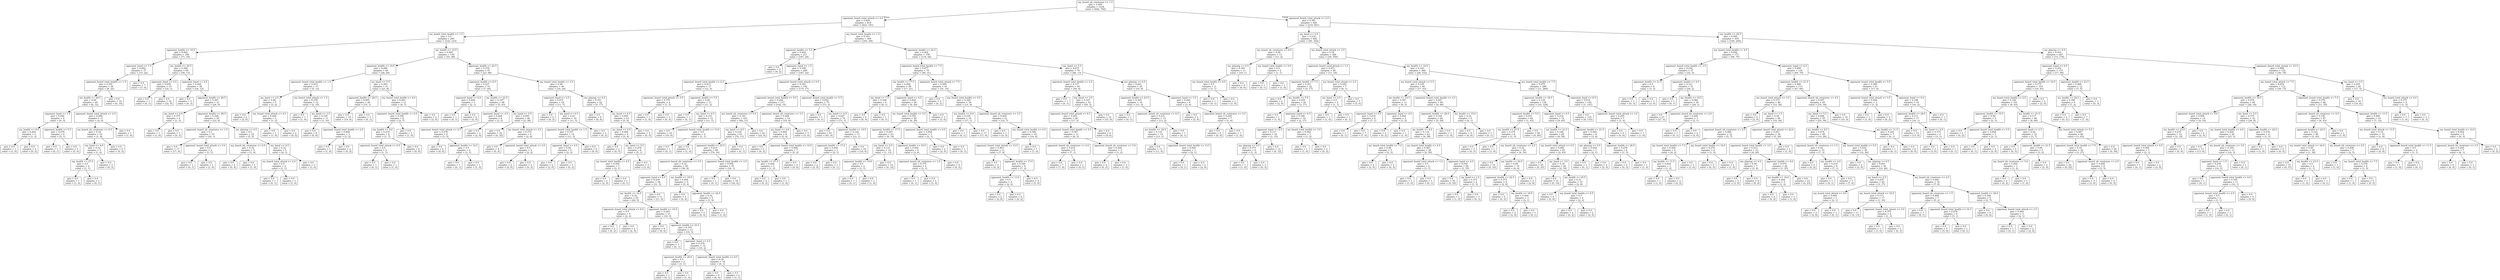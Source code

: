 digraph Tree {
node [shape=box] ;
0 [label="my_board_nb_creatures <= 1.5\ngini = 0.495\nsamples = 1434\nvalue = [642, 792]"] ;
1 [label="opponent_board_total_attack <= 4.5\ngini = 0.429\nsamples = 614\nvalue = [423, 191]"] ;
0 -> 1 [labeldistance=2.5, labelangle=45, headlabel="True"] ;
2 [label="my_board_total_health <= 1.5\ngini = 0.5\nsamples = 245\nvalue = [122, 123]"] ;
1 -> 2 ;
3 [label="opponent_health <= 18.5\ngini = 0.442\nsamples = 106\nvalue = [71, 35]"] ;
2 -> 3 ;
4 [label="opponent_hand <= 7.5\ngini = 0.482\nsamples = 37\nvalue = [15, 22]"] ;
3 -> 4 ;
5 [label="opponent_board_total_health <= 1.5\ngini = 0.391\nsamples = 30\nvalue = [8, 22]"] ;
4 -> 5 ;
6 [label="my_health <= 20.5\ngini = 0.48\nsamples = 20\nvalue = [8, 12]"] ;
5 -> 6 ;
7 [label="opponent_hand <= 1.5\ngini = 0.444\nsamples = 9\nvalue = [6, 3]"] ;
6 -> 7 ;
8 [label="my_health <= 8.0\ngini = 0.444\nsamples = 3\nvalue = [1, 2]"] ;
7 -> 8 ;
9 [label="gini = 0.0\nsamples = 1\nvalue = [1, 0]"] ;
8 -> 9 ;
10 [label="gini = 0.0\nsamples = 2\nvalue = [0, 2]"] ;
8 -> 10 ;
11 [label="opponent_health <= 5.5\ngini = 0.278\nsamples = 6\nvalue = [5, 1]"] ;
7 -> 11 ;
12 [label="gini = 0.0\nsamples = 1\nvalue = [0, 1]"] ;
11 -> 12 ;
13 [label="gini = 0.0\nsamples = 5\nvalue = [5, 0]"] ;
11 -> 13 ;
14 [label="opponent_board_total_attack <= 2.5\ngini = 0.298\nsamples = 11\nvalue = [2, 9]"] ;
6 -> 14 ;
15 [label="my_board_nb_creatures <= 0.5\ngini = 0.18\nsamples = 10\nvalue = [1, 9]"] ;
14 -> 15 ;
16 [label="my_hand <= 4.0\ngini = 0.32\nsamples = 5\nvalue = [1, 4]"] ;
15 -> 16 ;
17 [label="my_health <= 27.5\ngini = 0.5\nsamples = 2\nvalue = [1, 1]"] ;
16 -> 17 ;
18 [label="gini = 0.0\nsamples = 1\nvalue = [1, 0]"] ;
17 -> 18 ;
19 [label="gini = 0.0\nsamples = 1\nvalue = [0, 1]"] ;
17 -> 19 ;
20 [label="gini = 0.0\nsamples = 3\nvalue = [0, 3]"] ;
16 -> 20 ;
21 [label="gini = 0.0\nsamples = 5\nvalue = [0, 5]"] ;
15 -> 21 ;
22 [label="gini = 0.0\nsamples = 1\nvalue = [1, 0]"] ;
14 -> 22 ;
23 [label="gini = 0.0\nsamples = 10\nvalue = [0, 10]"] ;
5 -> 23 ;
24 [label="gini = 0.0\nsamples = 7\nvalue = [7, 0]"] ;
4 -> 24 ;
25 [label="my_health <= 20.5\ngini = 0.306\nsamples = 69\nvalue = [56, 13]"] ;
3 -> 25 ;
26 [label="opponent_hand <= 0.5\ngini = 0.059\nsamples = 33\nvalue = [32, 1]"] ;
25 -> 26 ;
27 [label="gini = 0.0\nsamples = 1\nvalue = [0, 1]"] ;
26 -> 27 ;
28 [label="gini = 0.0\nsamples = 32\nvalue = [32, 0]"] ;
26 -> 28 ;
29 [label="opponent_hand <= 2.5\ngini = 0.444\nsamples = 36\nvalue = [24, 12]"] ;
25 -> 29 ;
30 [label="gini = 0.0\nsamples = 3\nvalue = [0, 3]"] ;
29 -> 30 ;
31 [label="opponent_health <= 20.5\ngini = 0.397\nsamples = 33\nvalue = [24, 9]"] ;
29 -> 31 ;
32 [label="my_hand <= 2.0\ngini = 0.375\nsamples = 4\nvalue = [1, 3]"] ;
31 -> 32 ;
33 [label="gini = 0.0\nsamples = 1\nvalue = [1, 0]"] ;
32 -> 33 ;
34 [label="gini = 0.0\nsamples = 3\nvalue = [0, 3]"] ;
32 -> 34 ;
35 [label="opponent_health <= 28.5\ngini = 0.328\nsamples = 29\nvalue = [23, 6]"] ;
31 -> 35 ;
36 [label="opponent_board_nb_creatures <= 1.5\ngini = 0.1\nsamples = 19\nvalue = [18, 1]"] ;
35 -> 36 ;
37 [label="gini = 0.0\nsamples = 17\nvalue = [17, 0]"] ;
36 -> 37 ;
38 [label="opponent_board_total_attack <= 3.0\ngini = 0.5\nsamples = 2\nvalue = [1, 1]"] ;
36 -> 38 ;
39 [label="gini = 0.0\nsamples = 1\nvalue = [0, 1]"] ;
38 -> 39 ;
40 [label="gini = 0.0\nsamples = 1\nvalue = [1, 0]"] ;
38 -> 40 ;
41 [label="me_playing <= 0.5\ngini = 0.5\nsamples = 10\nvalue = [5, 5]"] ;
35 -> 41 ;
42 [label="my_board_nb_creatures <= 0.5\ngini = 0.32\nsamples = 5\nvalue = [1, 4]"] ;
41 -> 42 ;
43 [label="gini = 0.0\nsamples = 4\nvalue = [0, 4]"] ;
42 -> 43 ;
44 [label="gini = 0.0\nsamples = 1\nvalue = [1, 0]"] ;
42 -> 44 ;
45 [label="my_hand <= 4.5\ngini = 0.32\nsamples = 5\nvalue = [4, 1]"] ;
41 -> 45 ;
46 [label="my_board_total_attack <= 2.0\ngini = 0.5\nsamples = 2\nvalue = [1, 1]"] ;
45 -> 46 ;
47 [label="gini = 0.0\nsamples = 1\nvalue = [0, 1]"] ;
46 -> 47 ;
48 [label="gini = 0.0\nsamples = 1\nvalue = [1, 0]"] ;
46 -> 48 ;
49 [label="gini = 0.0\nsamples = 3\nvalue = [3, 0]"] ;
45 -> 49 ;
50 [label="my_health <= 19.5\ngini = 0.465\nsamples = 139\nvalue = [51, 88]"] ;
2 -> 50 ;
51 [label="opponent_health <= 19.5\ngini = 0.486\nsamples = 48\nvalue = [28, 20]"] ;
50 -> 51 ;
52 [label="opponent_board_total_health <= 1.5\ngini = 0.415\nsamples = 17\nvalue = [5, 12]"] ;
51 -> 52 ;
53 [label="my_hand <= 2.5\ngini = 0.48\nsamples = 5\nvalue = [3, 2]"] ;
52 -> 53 ;
54 [label="gini = 0.0\nsamples = 2\nvalue = [2, 0]"] ;
53 -> 54 ;
55 [label="my_board_total_attack <= 0.5\ngini = 0.444\nsamples = 3\nvalue = [1, 2]"] ;
53 -> 55 ;
56 [label="gini = 0.0\nsamples = 1\nvalue = [1, 0]"] ;
55 -> 56 ;
57 [label="gini = 0.0\nsamples = 2\nvalue = [0, 2]"] ;
55 -> 57 ;
58 [label="my_board_total_attack <= 1.5\ngini = 0.278\nsamples = 12\nvalue = [2, 10]"] ;
52 -> 58 ;
59 [label="gini = 0.0\nsamples = 1\nvalue = [1, 0]"] ;
58 -> 59 ;
60 [label="my_hand <= 3.5\ngini = 0.165\nsamples = 11\nvalue = [1, 10]"] ;
58 -> 60 ;
61 [label="gini = 0.0\nsamples = 8\nvalue = [0, 8]"] ;
60 -> 61 ;
62 [label="opponent_board_total_health <= 2.5\ngini = 0.444\nsamples = 3\nvalue = [1, 2]"] ;
60 -> 62 ;
63 [label="gini = 0.0\nsamples = 1\nvalue = [1, 0]"] ;
62 -> 63 ;
64 [label="gini = 0.0\nsamples = 2\nvalue = [0, 2]"] ;
62 -> 64 ;
65 [label="my_hand <= 5.5\ngini = 0.383\nsamples = 31\nvalue = [23, 8]"] ;
51 -> 65 ;
66 [label="opponent_health <= 29.5\ngini = 0.095\nsamples = 20\nvalue = [19, 1]"] ;
65 -> 66 ;
67 [label="gini = 0.0\nsamples = 19\nvalue = [19, 0]"] ;
66 -> 67 ;
68 [label="gini = 0.0\nsamples = 1\nvalue = [0, 1]"] ;
66 -> 68 ;
69 [label="my_board_total_health <= 6.0\ngini = 0.463\nsamples = 11\nvalue = [4, 7]"] ;
65 -> 69 ;
70 [label="opponent_board_total_health <= 6.5\ngini = 0.346\nsamples = 9\nvalue = [2, 7]"] ;
69 -> 70 ;
71 [label="my_health <= 8.0\ngini = 0.219\nsamples = 8\nvalue = [1, 7]"] ;
70 -> 71 ;
72 [label="opponent_board_total_attack <= 0.5\ngini = 0.5\nsamples = 2\nvalue = [1, 1]"] ;
71 -> 72 ;
73 [label="gini = 0.0\nsamples = 1\nvalue = [0, 1]"] ;
72 -> 73 ;
74 [label="gini = 0.0\nsamples = 1\nvalue = [1, 0]"] ;
72 -> 74 ;
75 [label="gini = 0.0\nsamples = 6\nvalue = [0, 6]"] ;
71 -> 75 ;
76 [label="gini = 0.0\nsamples = 1\nvalue = [1, 0]"] ;
70 -> 76 ;
77 [label="gini = 0.0\nsamples = 2\nvalue = [2, 0]"] ;
69 -> 77 ;
78 [label="opponent_health <= 24.5\ngini = 0.378\nsamples = 91\nvalue = [23, 68]"] ;
50 -> 78 ;
79 [label="opponent_health <= 8.5\ngini = 0.237\nsamples = 51\nvalue = [7, 44]"] ;
78 -> 79 ;
80 [label="opponent_hand <= 4.0\ngini = 0.444\nsamples = 3\nvalue = [2, 1]"] ;
79 -> 80 ;
81 [label="gini = 0.0\nsamples = 1\nvalue = [0, 1]"] ;
80 -> 81 ;
82 [label="gini = 0.0\nsamples = 2\nvalue = [2, 0]"] ;
80 -> 82 ;
83 [label="my_health <= 22.5\ngini = 0.187\nsamples = 48\nvalue = [5, 43]"] ;
79 -> 83 ;
84 [label="opponent_hand <= 4.5\ngini = 0.469\nsamples = 8\nvalue = [3, 5]"] ;
83 -> 84 ;
85 [label="opponent_board_total_attack <= 2.5\ngini = 0.278\nsamples = 6\nvalue = [1, 5]"] ;
84 -> 85 ;
86 [label="gini = 0.0\nsamples = 4\nvalue = [0, 4]"] ;
85 -> 86 ;
87 [label="opponent_health <= 14.5\ngini = 0.5\nsamples = 2\nvalue = [1, 1]"] ;
85 -> 87 ;
88 [label="gini = 0.0\nsamples = 1\nvalue = [0, 1]"] ;
87 -> 88 ;
89 [label="gini = 0.0\nsamples = 1\nvalue = [1, 0]"] ;
87 -> 89 ;
90 [label="gini = 0.0\nsamples = 2\nvalue = [2, 0]"] ;
84 -> 90 ;
91 [label="my_hand <= 5.5\ngini = 0.095\nsamples = 40\nvalue = [2, 38]"] ;
83 -> 91 ;
92 [label="gini = 0.0\nsamples = 32\nvalue = [0, 32]"] ;
91 -> 92 ;
93 [label="my_board_total_attack <= 3.5\ngini = 0.375\nsamples = 8\nvalue = [2, 6]"] ;
91 -> 93 ;
94 [label="gini = 0.0\nsamples = 4\nvalue = [0, 4]"] ;
93 -> 94 ;
95 [label="opponent_board_total_attack <= 3.0\ngini = 0.5\nsamples = 4\nvalue = [2, 2]"] ;
93 -> 95 ;
96 [label="gini = 0.0\nsamples = 2\nvalue = [2, 0]"] ;
95 -> 96 ;
97 [label="gini = 0.0\nsamples = 2\nvalue = [0, 2]"] ;
95 -> 97 ;
98 [label="my_board_total_health <= 3.5\ngini = 0.48\nsamples = 40\nvalue = [16, 24]"] ;
78 -> 98 ;
99 [label="opponent_hand <= 2.5\ngini = 0.475\nsamples = 18\nvalue = [11, 7]"] ;
98 -> 99 ;
100 [label="gini = 0.0\nsamples = 2\nvalue = [0, 2]"] ;
99 -> 100 ;
101 [label="my_hand <= 6.5\ngini = 0.43\nsamples = 16\nvalue = [11, 5]"] ;
99 -> 101 ;
102 [label="opponent_board_total_health <= 1.5\ngini = 0.337\nsamples = 14\nvalue = [11, 3]"] ;
101 -> 102 ;
103 [label="opponent_hand <= 4.5\ngini = 0.48\nsamples = 5\nvalue = [2, 3]"] ;
102 -> 103 ;
104 [label="gini = 0.0\nsamples = 2\nvalue = [2, 0]"] ;
103 -> 104 ;
105 [label="gini = 0.0\nsamples = 3\nvalue = [0, 3]"] ;
103 -> 105 ;
106 [label="gini = 0.0\nsamples = 9\nvalue = [9, 0]"] ;
102 -> 106 ;
107 [label="gini = 0.0\nsamples = 2\nvalue = [0, 2]"] ;
101 -> 107 ;
108 [label="me_playing <= 0.5\ngini = 0.351\nsamples = 22\nvalue = [5, 17]"] ;
98 -> 108 ;
109 [label="gini = 0.0\nsamples = 8\nvalue = [0, 8]"] ;
108 -> 109 ;
110 [label="my_hand <= 6.5\ngini = 0.459\nsamples = 14\nvalue = [5, 9]"] ;
108 -> 110 ;
111 [label="my_hand <= 4.5\ngini = 0.494\nsamples = 9\nvalue = [5, 4]"] ;
110 -> 111 ;
112 [label="gini = 0.0\nsamples = 3\nvalue = [0, 3]"] ;
111 -> 112 ;
113 [label="my_hand <= 5.5\ngini = 0.278\nsamples = 6\nvalue = [5, 1]"] ;
111 -> 113 ;
114 [label="my_board_total_health <= 4.5\ngini = 0.444\nsamples = 3\nvalue = [2, 1]"] ;
113 -> 114 ;
115 [label="gini = 0.0\nsamples = 2\nvalue = [2, 0]"] ;
114 -> 115 ;
116 [label="gini = 0.0\nsamples = 1\nvalue = [0, 1]"] ;
114 -> 116 ;
117 [label="gini = 0.0\nsamples = 3\nvalue = [3, 0]"] ;
113 -> 117 ;
118 [label="gini = 0.0\nsamples = 5\nvalue = [0, 5]"] ;
110 -> 118 ;
119 [label="my_board_total_health <= 1.5\ngini = 0.301\nsamples = 369\nvalue = [301, 68]"] ;
1 -> 119 ;
120 [label="opponent_health <= 5.5\ngini = 0.202\nsamples = 211\nvalue = [187, 24]"] ;
119 -> 120 ;
121 [label="gini = 0.0\nsamples = 2\nvalue = [0, 2]"] ;
120 -> 121 ;
122 [label="opponent_hand <= 1.5\ngini = 0.188\nsamples = 209\nvalue = [187, 22]"] ;
120 -> 122 ;
123 [label="opponent_board_total_health <= 6.5\ngini = 0.415\nsamples = 17\nvalue = [12, 5]"] ;
122 -> 123 ;
124 [label="opponent_board_total_attack <= 5.5\ngini = 0.375\nsamples = 4\nvalue = [1, 3]"] ;
123 -> 124 ;
125 [label="gini = 0.0\nsamples = 1\nvalue = [1, 0]"] ;
124 -> 125 ;
126 [label="gini = 0.0\nsamples = 3\nvalue = [0, 3]"] ;
124 -> 126 ;
127 [label="opponent_health <= 7.5\ngini = 0.26\nsamples = 13\nvalue = [11, 2]"] ;
123 -> 127 ;
128 [label="gini = 0.0\nsamples = 1\nvalue = [0, 1]"] ;
127 -> 128 ;
129 [label="my_hand <= 6.5\ngini = 0.153\nsamples = 12\nvalue = [11, 1]"] ;
127 -> 129 ;
130 [label="gini = 0.0\nsamples = 10\nvalue = [10, 0]"] ;
129 -> 130 ;
131 [label="opponent_board_total_health <= 13.0\ngini = 0.5\nsamples = 2\nvalue = [1, 1]"] ;
129 -> 131 ;
132 [label="gini = 0.0\nsamples = 1\nvalue = [0, 1]"] ;
131 -> 132 ;
133 [label="gini = 0.0\nsamples = 1\nvalue = [1, 0]"] ;
131 -> 133 ;
134 [label="opponent_board_total_attack <= 9.5\ngini = 0.161\nsamples = 192\nvalue = [175, 17]"] ;
122 -> 134 ;
135 [label="opponent_board_total_health <= 9.5\ngini = 0.224\nsamples = 117\nvalue = [102, 15]"] ;
134 -> 135 ;
136 [label="my_board_nb_creatures <= 0.5\ngini = 0.191\nsamples = 103\nvalue = [92, 11]"] ;
135 -> 136 ;
137 [label="my_hand <= 8.5\ngini = 0.235\nsamples = 81\nvalue = [70, 11]"] ;
136 -> 137 ;
138 [label="opponent_health <= 25.5\ngini = 0.219\nsamples = 80\nvalue = [70, 10]"] ;
137 -> 138 ;
139 [label="opponent_board_nb_creatures <= 3.5\ngini = 0.32\nsamples = 45\nvalue = [36, 9]"] ;
138 -> 139 ;
140 [label="opponent_hand <= 4.5\ngini = 0.239\nsamples = 36\nvalue = [31, 5]"] ;
139 -> 140 ;
141 [label="my_health <= 16.5\ngini = 0.32\nsamples = 25\nvalue = [20, 5]"] ;
140 -> 141 ;
142 [label="opponent_board_total_attack <= 6.5\ngini = 0.5\nsamples = 4\nvalue = [2, 2]"] ;
141 -> 142 ;
143 [label="gini = 0.0\nsamples = 2\nvalue = [0, 2]"] ;
142 -> 143 ;
144 [label="gini = 0.0\nsamples = 2\nvalue = [2, 0]"] ;
142 -> 144 ;
145 [label="opponent_health <= 14.5\ngini = 0.245\nsamples = 21\nvalue = [18, 3]"] ;
141 -> 145 ;
146 [label="gini = 0.0\nsamples = 8\nvalue = [8, 0]"] ;
145 -> 146 ;
147 [label="opponent_health <= 16.5\ngini = 0.355\nsamples = 13\nvalue = [10, 3]"] ;
145 -> 147 ;
148 [label="gini = 0.0\nsamples = 1\nvalue = [0, 1]"] ;
147 -> 148 ;
149 [label="opponent_hand <= 2.5\ngini = 0.278\nsamples = 12\nvalue = [10, 2]"] ;
147 -> 149 ;
150 [label="opponent_health <= 20.0\ngini = 0.5\nsamples = 2\nvalue = [1, 1]"] ;
149 -> 150 ;
151 [label="gini = 0.0\nsamples = 1\nvalue = [0, 1]"] ;
150 -> 151 ;
152 [label="gini = 0.0\nsamples = 1\nvalue = [1, 0]"] ;
150 -> 152 ;
153 [label="opponent_board_total_health <= 8.5\ngini = 0.18\nsamples = 10\nvalue = [9, 1]"] ;
149 -> 153 ;
154 [label="gini = 0.0\nsamples = 8\nvalue = [8, 0]"] ;
153 -> 154 ;
155 [label="gini = 0.5\nsamples = 2\nvalue = [1, 1]"] ;
153 -> 155 ;
156 [label="gini = 0.0\nsamples = 11\nvalue = [11, 0]"] ;
140 -> 156 ;
157 [label="my_health <= 19.5\ngini = 0.494\nsamples = 9\nvalue = [5, 4]"] ;
139 -> 157 ;
158 [label="gini = 0.0\nsamples = 4\nvalue = [4, 0]"] ;
157 -> 158 ;
159 [label="opponent_health <= 24.5\ngini = 0.32\nsamples = 5\nvalue = [1, 4]"] ;
157 -> 159 ;
160 [label="gini = 0.0\nsamples = 4\nvalue = [0, 4]"] ;
159 -> 160 ;
161 [label="gini = 0.0\nsamples = 1\nvalue = [1, 0]"] ;
159 -> 161 ;
162 [label="opponent_board_total_health <= 3.5\ngini = 0.056\nsamples = 35\nvalue = [34, 1]"] ;
138 -> 162 ;
163 [label="gini = 0.0\nsamples = 1\nvalue = [0, 1]"] ;
162 -> 163 ;
164 [label="gini = 0.0\nsamples = 34\nvalue = [34, 0]"] ;
162 -> 164 ;
165 [label="gini = 0.0\nsamples = 1\nvalue = [0, 1]"] ;
137 -> 165 ;
166 [label="gini = 0.0\nsamples = 22\nvalue = [22, 0]"] ;
136 -> 166 ;
167 [label="opponent_board_nb_creatures <= 3.5\ngini = 0.408\nsamples = 14\nvalue = [10, 4]"] ;
135 -> 167 ;
168 [label="my_hand <= 4.0\ngini = 0.494\nsamples = 9\nvalue = [5, 4]"] ;
167 -> 168 ;
169 [label="gini = 0.0\nsamples = 2\nvalue = [0, 2]"] ;
168 -> 169 ;
170 [label="opponent_board_total_health <= 10.5\ngini = 0.408\nsamples = 7\nvalue = [5, 2]"] ;
168 -> 170 ;
171 [label="my_health <= 27.5\ngini = 0.444\nsamples = 3\nvalue = [1, 2]"] ;
170 -> 171 ;
172 [label="gini = 0.0\nsamples = 2\nvalue = [0, 2]"] ;
171 -> 172 ;
173 [label="gini = 0.0\nsamples = 1\nvalue = [1, 0]"] ;
171 -> 173 ;
174 [label="gini = 0.0\nsamples = 4\nvalue = [4, 0]"] ;
170 -> 174 ;
175 [label="gini = 0.0\nsamples = 5\nvalue = [5, 0]"] ;
167 -> 175 ;
176 [label="opponent_board_total_health <= 5.5\ngini = 0.052\nsamples = 75\nvalue = [73, 2]"] ;
134 -> 176 ;
177 [label="gini = 0.0\nsamples = 1\nvalue = [0, 1]"] ;
176 -> 177 ;
178 [label="my_hand <= 6.5\ngini = 0.027\nsamples = 74\nvalue = [73, 1]"] ;
176 -> 178 ;
179 [label="gini = 0.0\nsamples = 61\nvalue = [61, 0]"] ;
178 -> 179 ;
180 [label="opponent_health <= 19.5\ngini = 0.142\nsamples = 13\nvalue = [12, 1]"] ;
178 -> 180 ;
181 [label="opponent_health <= 17.0\ngini = 0.444\nsamples = 3\nvalue = [2, 1]"] ;
180 -> 181 ;
182 [label="gini = 0.0\nsamples = 2\nvalue = [2, 0]"] ;
181 -> 182 ;
183 [label="gini = 0.0\nsamples = 1\nvalue = [0, 1]"] ;
181 -> 183 ;
184 [label="gini = 0.0\nsamples = 10\nvalue = [10, 0]"] ;
180 -> 184 ;
185 [label="opponent_health <= 22.5\ngini = 0.402\nsamples = 158\nvalue = [114, 44]"] ;
119 -> 185 ;
186 [label="opponent_board_total_health <= 7.5\ngini = 0.477\nsamples = 79\nvalue = [48, 31]"] ;
185 -> 186 ;
187 [label="my_health <= 17.5\ngini = 0.494\nsamples = 38\nvalue = [17, 21]"] ;
186 -> 187 ;
188 [label="my_hand <= 7.5\ngini = 0.198\nsamples = 9\nvalue = [8, 1]"] ;
187 -> 188 ;
189 [label="gini = 0.0\nsamples = 8\nvalue = [8, 0]"] ;
188 -> 189 ;
190 [label="gini = 0.0\nsamples = 1\nvalue = [0, 1]"] ;
188 -> 190 ;
191 [label="opponent_hand <= 6.5\ngini = 0.428\nsamples = 29\nvalue = [9, 20]"] ;
187 -> 191 ;
192 [label="my_board_total_health <= 5.5\ngini = 0.355\nsamples = 26\nvalue = [6, 20]"] ;
191 -> 192 ;
193 [label="opponent_health <= 17.5\ngini = 0.287\nsamples = 23\nvalue = [4, 19]"] ;
192 -> 193 ;
194 [label="my_hand <= 0.5\ngini = 0.133\nsamples = 14\nvalue = [1, 13]"] ;
193 -> 194 ;
195 [label="opponent_health <= 10.0\ngini = 0.5\nsamples = 2\nvalue = [1, 1]"] ;
194 -> 195 ;
196 [label="gini = 0.0\nsamples = 1\nvalue = [0, 1]"] ;
195 -> 196 ;
197 [label="gini = 0.0\nsamples = 1\nvalue = [1, 0]"] ;
195 -> 197 ;
198 [label="gini = 0.0\nsamples = 12\nvalue = [0, 12]"] ;
194 -> 198 ;
199 [label="opponent_health <= 19.5\ngini = 0.444\nsamples = 9\nvalue = [3, 6]"] ;
193 -> 199 ;
200 [label="opponent_board_nb_creatures <= 1.5\ngini = 0.375\nsamples = 4\nvalue = [3, 1]"] ;
199 -> 200 ;
201 [label="gini = 0.0\nsamples = 1\nvalue = [0, 1]"] ;
200 -> 201 ;
202 [label="gini = 0.0\nsamples = 3\nvalue = [3, 0]"] ;
200 -> 202 ;
203 [label="gini = 0.0\nsamples = 5\nvalue = [0, 5]"] ;
199 -> 203 ;
204 [label="opponent_board_total_health <= 6.5\ngini = 0.444\nsamples = 3\nvalue = [2, 1]"] ;
192 -> 204 ;
205 [label="gini = 0.0\nsamples = 2\nvalue = [2, 0]"] ;
204 -> 205 ;
206 [label="gini = 0.0\nsamples = 1\nvalue = [0, 1]"] ;
204 -> 206 ;
207 [label="gini = 0.0\nsamples = 3\nvalue = [3, 0]"] ;
191 -> 207 ;
208 [label="opponent_board_total_attack <= 7.5\ngini = 0.369\nsamples = 41\nvalue = [31, 10]"] ;
186 -> 208 ;
209 [label="gini = 0.0\nsamples = 2\nvalue = [0, 2]"] ;
208 -> 209 ;
210 [label="my_board_total_health <= 4.5\ngini = 0.326\nsamples = 39\nvalue = [31, 8]"] ;
208 -> 210 ;
211 [label="my_health <= 8.0\ngini = 0.105\nsamples = 18\nvalue = [17, 1]"] ;
210 -> 211 ;
212 [label="gini = 0.0\nsamples = 1\nvalue = [0, 1]"] ;
211 -> 212 ;
213 [label="gini = 0.0\nsamples = 17\nvalue = [17, 0]"] ;
211 -> 213 ;
214 [label="opponent_board_nb_creatures <= 2.5\ngini = 0.444\nsamples = 21\nvalue = [14, 7]"] ;
210 -> 214 ;
215 [label="gini = 0.0\nsamples = 3\nvalue = [0, 3]"] ;
214 -> 215 ;
216 [label="my_board_total_health <= 6.5\ngini = 0.346\nsamples = 18\nvalue = [14, 4]"] ;
214 -> 216 ;
217 [label="opponent_board_total_attack <= 10.5\ngini = 0.463\nsamples = 11\nvalue = [7, 4]"] ;
216 -> 217 ;
218 [label="gini = 0.0\nsamples = 2\nvalue = [0, 2]"] ;
217 -> 218 ;
219 [label="opponent_health <= 17.0\ngini = 0.346\nsamples = 9\nvalue = [7, 2]"] ;
217 -> 219 ;
220 [label="opponent_health <= 13.0\ngini = 0.5\nsamples = 4\nvalue = [2, 2]"] ;
219 -> 220 ;
221 [label="gini = 0.0\nsamples = 2\nvalue = [2, 0]"] ;
220 -> 221 ;
222 [label="gini = 0.0\nsamples = 2\nvalue = [0, 2]"] ;
220 -> 222 ;
223 [label="gini = 0.0\nsamples = 5\nvalue = [5, 0]"] ;
219 -> 223 ;
224 [label="gini = 0.0\nsamples = 7\nvalue = [7, 0]"] ;
216 -> 224 ;
225 [label="my_hand <= 5.5\ngini = 0.275\nsamples = 79\nvalue = [66, 13]"] ;
185 -> 225 ;
226 [label="opponent_board_total_health <= 2.5\ngini = 0.137\nsamples = 54\nvalue = [50, 4]"] ;
225 -> 226 ;
227 [label="gini = 0.0\nsamples = 1\nvalue = [0, 1]"] ;
226 -> 227 ;
228 [label="my_hand <= 3.5\ngini = 0.107\nsamples = 53\nvalue = [50, 3]"] ;
226 -> 228 ;
229 [label="opponent_board_total_attack <= 8.5\ngini = 0.255\nsamples = 20\nvalue = [17, 3]"] ;
228 -> 229 ;
230 [label="opponent_board_total_health <= 5.5\ngini = 0.397\nsamples = 11\nvalue = [8, 3]"] ;
229 -> 230 ;
231 [label="opponent_board_nb_creatures <= 4.0\ngini = 0.219\nsamples = 8\nvalue = [7, 1]"] ;
230 -> 231 ;
232 [label="gini = 0.0\nsamples = 7\nvalue = [7, 0]"] ;
231 -> 232 ;
233 [label="gini = 0.0\nsamples = 1\nvalue = [0, 1]"] ;
231 -> 233 ;
234 [label="opponent_board_nb_creatures <= 5.0\ngini = 0.444\nsamples = 3\nvalue = [1, 2]"] ;
230 -> 234 ;
235 [label="gini = 0.0\nsamples = 2\nvalue = [0, 2]"] ;
234 -> 235 ;
236 [label="gini = 0.0\nsamples = 1\nvalue = [1, 0]"] ;
234 -> 236 ;
237 [label="gini = 0.0\nsamples = 9\nvalue = [9, 0]"] ;
229 -> 237 ;
238 [label="gini = 0.0\nsamples = 33\nvalue = [33, 0]"] ;
228 -> 238 ;
239 [label="me_playing <= 0.5\ngini = 0.461\nsamples = 25\nvalue = [16, 9]"] ;
225 -> 239 ;
240 [label="opponent_health <= 23.5\ngini = 0.305\nsamples = 16\nvalue = [13, 3]"] ;
239 -> 240 ;
241 [label="gini = 0.0\nsamples = 1\nvalue = [0, 1]"] ;
240 -> 241 ;
242 [label="opponent_board_nb_creatures <= 6.5\ngini = 0.231\nsamples = 15\nvalue = [13, 2]"] ;
240 -> 242 ;
243 [label="my_health <= 24.5\ngini = 0.133\nsamples = 14\nvalue = [13, 1]"] ;
242 -> 243 ;
244 [label="gini = 0.0\nsamples = 11\nvalue = [11, 0]"] ;
243 -> 244 ;
245 [label="opponent_board_total_health <= 13.5\ngini = 0.444\nsamples = 3\nvalue = [2, 1]"] ;
243 -> 245 ;
246 [label="gini = 0.0\nsamples = 1\nvalue = [0, 1]"] ;
245 -> 246 ;
247 [label="gini = 0.0\nsamples = 2\nvalue = [2, 0]"] ;
245 -> 247 ;
248 [label="gini = 0.0\nsamples = 1\nvalue = [0, 1]"] ;
242 -> 248 ;
249 [label="opponent_hand <= 3.5\ngini = 0.444\nsamples = 9\nvalue = [3, 6]"] ;
239 -> 249 ;
250 [label="gini = 0.0\nsamples = 2\nvalue = [2, 0]"] ;
249 -> 250 ;
251 [label="opponent_board_nb_creatures <= 5.5\ngini = 0.245\nsamples = 7\nvalue = [1, 6]"] ;
249 -> 251 ;
252 [label="gini = 0.0\nsamples = 6\nvalue = [0, 6]"] ;
251 -> 252 ;
253 [label="gini = 0.0\nsamples = 1\nvalue = [1, 0]"] ;
251 -> 253 ;
254 [label="opponent_board_total_attack <= 2.5\ngini = 0.391\nsamples = 820\nvalue = [219, 601]"] ;
0 -> 254 [labeldistance=2.5, labelangle=-45, headlabel="False"] ;
255 [label="my_hand <= 0.5\ngini = 0.218\nsamples = 402\nvalue = [50, 352]"] ;
254 -> 255 ;
256 [label="my_board_nb_creatures <= 6.0\ngini = 0.26\nsamples = 13\nvalue = [11, 2]"] ;
255 -> 256 ;
257 [label="me_playing <= 0.5\ngini = 0.165\nsamples = 11\nvalue = [10, 1]"] ;
256 -> 257 ;
258 [label="my_board_total_health <= 8.5\ngini = 0.5\nsamples = 2\nvalue = [1, 1]"] ;
257 -> 258 ;
259 [label="gini = 0.0\nsamples = 1\nvalue = [0, 1]"] ;
258 -> 259 ;
260 [label="gini = 0.0\nsamples = 1\nvalue = [1, 0]"] ;
258 -> 260 ;
261 [label="gini = 0.0\nsamples = 9\nvalue = [9, 0]"] ;
257 -> 261 ;
262 [label="my_board_total_health <= 9.0\ngini = 0.5\nsamples = 2\nvalue = [1, 1]"] ;
256 -> 262 ;
263 [label="gini = 0.0\nsamples = 1\nvalue = [0, 1]"] ;
262 -> 263 ;
264 [label="gini = 0.0\nsamples = 1\nvalue = [1, 0]"] ;
262 -> 264 ;
265 [label="my_board_total_attack <= 3.5\ngini = 0.18\nsamples = 389\nvalue = [39, 350]"] ;
255 -> 265 ;
266 [label="opponent_board_total_attack <= 1.5\ngini = 0.471\nsamples = 29\nvalue = [11, 18]"] ;
265 -> 266 ;
267 [label="opponent_health <= 7.5\ngini = 0.351\nsamples = 22\nvalue = [5, 17]"] ;
266 -> 267 ;
268 [label="gini = 0.0\nsamples = 2\nvalue = [2, 0]"] ;
267 -> 268 ;
269 [label="my_health <= 5.5\ngini = 0.255\nsamples = 20\nvalue = [3, 17]"] ;
267 -> 269 ;
270 [label="gini = 0.0\nsamples = 1\nvalue = [1, 0]"] ;
269 -> 270 ;
271 [label="opponent_hand <= 6.5\ngini = 0.188\nsamples = 19\nvalue = [2, 17]"] ;
269 -> 271 ;
272 [label="opponent_hand <= 2.5\ngini = 0.117\nsamples = 16\nvalue = [1, 15]"] ;
271 -> 272 ;
273 [label="me_playing <= 0.5\ngini = 0.375\nsamples = 4\nvalue = [1, 3]"] ;
272 -> 273 ;
274 [label="gini = 0.0\nsamples = 1\nvalue = [1, 0]"] ;
273 -> 274 ;
275 [label="gini = 0.0\nsamples = 3\nvalue = [0, 3]"] ;
273 -> 275 ;
276 [label="gini = 0.0\nsamples = 12\nvalue = [0, 12]"] ;
272 -> 276 ;
277 [label="my_board_total_health <= 3.5\ngini = 0.444\nsamples = 3\nvalue = [1, 2]"] ;
271 -> 277 ;
278 [label="gini = 0.0\nsamples = 1\nvalue = [1, 0]"] ;
277 -> 278 ;
279 [label="gini = 0.0\nsamples = 2\nvalue = [0, 2]"] ;
277 -> 279 ;
280 [label="my_board_total_attack <= 2.5\ngini = 0.245\nsamples = 7\nvalue = [6, 1]"] ;
266 -> 280 ;
281 [label="my_hand <= 2.5\ngini = 0.5\nsamples = 2\nvalue = [1, 1]"] ;
280 -> 281 ;
282 [label="gini = 0.0\nsamples = 1\nvalue = [1, 0]"] ;
281 -> 282 ;
283 [label="gini = 0.0\nsamples = 1\nvalue = [0, 1]"] ;
281 -> 283 ;
284 [label="gini = 0.0\nsamples = 5\nvalue = [5, 0]"] ;
280 -> 284 ;
285 [label="my_health <= 16.5\ngini = 0.143\nsamples = 360\nvalue = [28, 332]"] ;
265 -> 285 ;
286 [label="my_board_total_attack <= 5.5\ngini = 0.335\nsamples = 80\nvalue = [17, 63]"] ;
285 -> 286 ;
287 [label="my_health <= 14.5\ngini = 0.397\nsamples = 11\nvalue = [8, 3]"] ;
286 -> 287 ;
288 [label="opponent_hand <= 0.5\ngini = 0.219\nsamples = 8\nvalue = [7, 1]"] ;
287 -> 288 ;
289 [label="gini = 0.0\nsamples = 1\nvalue = [0, 1]"] ;
288 -> 289 ;
290 [label="gini = 0.0\nsamples = 7\nvalue = [7, 0]"] ;
288 -> 290 ;
291 [label="opponent_hand <= 4.0\ngini = 0.444\nsamples = 3\nvalue = [1, 2]"] ;
287 -> 291 ;
292 [label="gini = 0.0\nsamples = 2\nvalue = [0, 2]"] ;
291 -> 292 ;
293 [label="gini = 0.0\nsamples = 1\nvalue = [1, 0]"] ;
291 -> 293 ;
294 [label="opponent_board_total_health <= 3.5\ngini = 0.227\nsamples = 69\nvalue = [9, 60]"] ;
286 -> 294 ;
295 [label="opponent_health <= 29.5\ngini = 0.144\nsamples = 64\nvalue = [5, 59]"] ;
294 -> 295 ;
296 [label="my_health <= 4.5\ngini = 0.119\nsamples = 63\nvalue = [4, 59]"] ;
295 -> 296 ;
297 [label="my_board_total_health <= 7.0\ngini = 0.48\nsamples = 5\nvalue = [2, 3]"] ;
296 -> 297 ;
298 [label="gini = 0.0\nsamples = 2\nvalue = [2, 0]"] ;
297 -> 298 ;
299 [label="gini = 0.0\nsamples = 3\nvalue = [0, 3]"] ;
297 -> 299 ;
300 [label="my_board_total_health <= 4.5\ngini = 0.067\nsamples = 58\nvalue = [2, 56]"] ;
296 -> 300 ;
301 [label="opponent_board_total_attack <= 1.0\ngini = 0.5\nsamples = 2\nvalue = [1, 1]"] ;
300 -> 301 ;
302 [label="gini = 0.0\nsamples = 1\nvalue = [1, 0]"] ;
301 -> 302 ;
303 [label="gini = 0.0\nsamples = 1\nvalue = [0, 1]"] ;
301 -> 303 ;
304 [label="opponent_hand <= 4.5\ngini = 0.035\nsamples = 56\nvalue = [1, 55]"] ;
300 -> 304 ;
305 [label="gini = 0.0\nsamples = 52\nvalue = [0, 52]"] ;
304 -> 305 ;
306 [label="my_hand <= 1.5\ngini = 0.375\nsamples = 4\nvalue = [1, 3]"] ;
304 -> 306 ;
307 [label="gini = 0.0\nsamples = 1\nvalue = [1, 0]"] ;
306 -> 307 ;
308 [label="gini = 0.0\nsamples = 3\nvalue = [0, 3]"] ;
306 -> 308 ;
309 [label="gini = 0.0\nsamples = 1\nvalue = [1, 0]"] ;
295 -> 309 ;
310 [label="my_health <= 15.0\ngini = 0.32\nsamples = 5\nvalue = [4, 1]"] ;
294 -> 310 ;
311 [label="gini = 0.0\nsamples = 4\nvalue = [4, 0]"] ;
310 -> 311 ;
312 [label="gini = 0.0\nsamples = 1\nvalue = [0, 1]"] ;
310 -> 312 ;
313 [label="my_board_total_health <= 7.5\ngini = 0.075\nsamples = 280\nvalue = [11, 269]"] ;
285 -> 313 ;
314 [label="opponent_health <= 18.5\ngini = 0.134\nsamples = 138\nvalue = [10, 128]"] ;
313 -> 314 ;
315 [label="opponent_health <= 5.0\ngini = 0.031\nsamples = 64\nvalue = [1, 63]"] ;
314 -> 315 ;
316 [label="my_health <= 27.5\ngini = 0.375\nsamples = 4\nvalue = [1, 3]"] ;
315 -> 316 ;
317 [label="gini = 0.0\nsamples = 3\nvalue = [0, 3]"] ;
316 -> 317 ;
318 [label="gini = 0.0\nsamples = 1\nvalue = [1, 0]"] ;
316 -> 318 ;
319 [label="gini = 0.0\nsamples = 60\nvalue = [0, 60]"] ;
315 -> 319 ;
320 [label="opponent_hand <= 6.5\ngini = 0.214\nsamples = 74\nvalue = [9, 65]"] ;
314 -> 320 ;
321 [label="my_health <= 21.5\ngini = 0.168\nsamples = 65\nvalue = [6, 59]"] ;
320 -> 321 ;
322 [label="my_board_nb_creatures <= 2.5\ngini = 0.32\nsamples = 20\nvalue = [4, 16]"] ;
321 -> 322 ;
323 [label="gini = 0.0\nsamples = 10\nvalue = [0, 10]"] ;
322 -> 323 ;
324 [label="my_health <= 20.5\ngini = 0.48\nsamples = 10\nvalue = [4, 6]"] ;
322 -> 324 ;
325 [label="opponent_health <= 22.5\ngini = 0.375\nsamples = 8\nvalue = [2, 6]"] ;
324 -> 325 ;
326 [label="gini = 0.0\nsamples = 5\nvalue = [0, 5]"] ;
325 -> 326 ;
327 [label="my_health <= 19.5\ngini = 0.444\nsamples = 3\nvalue = [2, 1]"] ;
325 -> 327 ;
328 [label="gini = 0.0\nsamples = 2\nvalue = [2, 0]"] ;
327 -> 328 ;
329 [label="gini = 0.0\nsamples = 1\nvalue = [0, 1]"] ;
327 -> 329 ;
330 [label="gini = 0.0\nsamples = 2\nvalue = [2, 0]"] ;
324 -> 330 ;
331 [label="my_board_total_attack <= 6.5\ngini = 0.085\nsamples = 45\nvalue = [2, 43]"] ;
321 -> 331 ;
332 [label="gini = 0.0\nsamples = 25\nvalue = [0, 25]"] ;
331 -> 332 ;
333 [label="my_hand <= 3.5\ngini = 0.18\nsamples = 20\nvalue = [2, 18]"] ;
331 -> 333 ;
334 [label="gini = 0.0\nsamples = 10\nvalue = [0, 10]"] ;
333 -> 334 ;
335 [label="my_health <= 25.5\ngini = 0.32\nsamples = 10\nvalue = [2, 8]"] ;
333 -> 335 ;
336 [label="gini = 0.0\nsamples = 6\nvalue = [0, 6]"] ;
335 -> 336 ;
337 [label="my_board_total_health <= 5.5\ngini = 0.5\nsamples = 4\nvalue = [2, 2]"] ;
335 -> 337 ;
338 [label="gini = 0.0\nsamples = 2\nvalue = [0, 2]"] ;
337 -> 338 ;
339 [label="gini = 0.0\nsamples = 2\nvalue = [2, 0]"] ;
337 -> 339 ;
340 [label="opponent_health <= 21.5\ngini = 0.444\nsamples = 9\nvalue = [3, 6]"] ;
320 -> 340 ;
341 [label="me_playing <= 0.5\ngini = 0.444\nsamples = 3\nvalue = [2, 1]"] ;
340 -> 341 ;
342 [label="gini = 0.0\nsamples = 1\nvalue = [0, 1]"] ;
341 -> 342 ;
343 [label="gini = 0.0\nsamples = 2\nvalue = [2, 0]"] ;
341 -> 343 ;
344 [label="opponent_health <= 28.5\ngini = 0.278\nsamples = 6\nvalue = [1, 5]"] ;
340 -> 344 ;
345 [label="gini = 0.0\nsamples = 5\nvalue = [0, 5]"] ;
344 -> 345 ;
346 [label="gini = 0.0\nsamples = 1\nvalue = [1, 0]"] ;
344 -> 346 ;
347 [label="opponent_hand <= 8.5\ngini = 0.014\nsamples = 142\nvalue = [1, 141]"] ;
313 -> 347 ;
348 [label="gini = 0.0\nsamples = 135\nvalue = [0, 135]"] ;
347 -> 348 ;
349 [label="opponent_board_total_attack <= 1.0\ngini = 0.245\nsamples = 7\nvalue = [1, 6]"] ;
347 -> 349 ;
350 [label="gini = 0.0\nsamples = 6\nvalue = [0, 6]"] ;
349 -> 350 ;
351 [label="gini = 0.0\nsamples = 1\nvalue = [1, 0]"] ;
349 -> 351 ;
352 [label="my_health <= 20.5\ngini = 0.482\nsamples = 418\nvalue = [169, 249]"] ;
254 -> 352 ;
353 [label="my_board_total_health <= 4.5\ngini = 0.492\nsamples = 171\nvalue = [96, 75]"] ;
352 -> 353 ;
354 [label="opponent_board_total_health <= 3.5\ngini = 0.234\nsamples = 37\nvalue = [32, 5]"] ;
353 -> 354 ;
355 [label="opponent_health <= 21.5\ngini = 0.5\nsamples = 6\nvalue = [3, 3]"] ;
354 -> 355 ;
356 [label="gini = 0.0\nsamples = 3\nvalue = [0, 3]"] ;
355 -> 356 ;
357 [label="gini = 0.0\nsamples = 3\nvalue = [3, 0]"] ;
355 -> 357 ;
358 [label="opponent_health <= 4.5\ngini = 0.121\nsamples = 31\nvalue = [29, 2]"] ;
354 -> 358 ;
359 [label="gini = 0.0\nsamples = 1\nvalue = [0, 1]"] ;
358 -> 359 ;
360 [label="my_health <= 19.5\ngini = 0.064\nsamples = 30\nvalue = [29, 1]"] ;
358 -> 360 ;
361 [label="gini = 0.0\nsamples = 27\nvalue = [27, 0]"] ;
360 -> 361 ;
362 [label="opponent_board_nb_creatures <= 2.0\ngini = 0.444\nsamples = 3\nvalue = [2, 1]"] ;
360 -> 362 ;
363 [label="gini = 0.0\nsamples = 1\nvalue = [0, 1]"] ;
362 -> 363 ;
364 [label="gini = 0.0\nsamples = 2\nvalue = [2, 0]"] ;
362 -> 364 ;
365 [label="opponent_hand <= 4.5\ngini = 0.499\nsamples = 134\nvalue = [64, 70]"] ;
353 -> 365 ;
366 [label="opponent_health <= 21.5\ngini = 0.486\nsamples = 113\nvalue = [47, 66]"] ;
365 -> 366 ;
367 [label="my_board_total_attack <= 3.5\ngini = 0.375\nsamples = 48\nvalue = [12, 36]"] ;
366 -> 367 ;
368 [label="gini = 0.0\nsamples = 2\nvalue = [2, 0]"] ;
367 -> 368 ;
369 [label="my_hand <= 1.5\ngini = 0.34\nsamples = 46\nvalue = [10, 36]"] ;
367 -> 369 ;
370 [label="opponent_board_nb_creatures <= 2.5\ngini = 0.486\nsamples = 12\nvalue = [5, 7]"] ;
369 -> 370 ;
371 [label="my_board_total_health <= 7.5\ngini = 0.444\nsamples = 6\nvalue = [4, 2]"] ;
370 -> 371 ;
372 [label="my_health <= 11.5\ngini = 0.444\nsamples = 3\nvalue = [1, 2]"] ;
371 -> 372 ;
373 [label="gini = 0.0\nsamples = 1\nvalue = [1, 0]"] ;
372 -> 373 ;
374 [label="gini = 0.0\nsamples = 2\nvalue = [0, 2]"] ;
372 -> 374 ;
375 [label="gini = 0.0\nsamples = 3\nvalue = [3, 0]"] ;
371 -> 375 ;
376 [label="my_board_total_health <= 16.5\ngini = 0.278\nsamples = 6\nvalue = [1, 5]"] ;
370 -> 376 ;
377 [label="gini = 0.0\nsamples = 5\nvalue = [0, 5]"] ;
376 -> 377 ;
378 [label="gini = 0.0\nsamples = 1\nvalue = [1, 0]"] ;
376 -> 378 ;
379 [label="opponent_board_total_attack <= 22.0\ngini = 0.251\nsamples = 34\nvalue = [5, 29]"] ;
369 -> 379 ;
380 [label="opponent_board_total_health <= 3.5\ngini = 0.213\nsamples = 33\nvalue = [4, 29]"] ;
379 -> 380 ;
381 [label="me_playing <= 0.5\ngini = 0.49\nsamples = 7\nvalue = [3, 4]"] ;
380 -> 381 ;
382 [label="gini = 0.0\nsamples = 3\nvalue = [3, 0]"] ;
381 -> 382 ;
383 [label="gini = 0.0\nsamples = 4\nvalue = [0, 4]"] ;
381 -> 383 ;
384 [label="opponent_health <= 9.0\ngini = 0.074\nsamples = 26\nvalue = [1, 25]"] ;
380 -> 384 ;
385 [label="my_health <= 16.0\ngini = 0.444\nsamples = 3\nvalue = [1, 2]"] ;
384 -> 385 ;
386 [label="gini = 0.0\nsamples = 2\nvalue = [0, 2]"] ;
385 -> 386 ;
387 [label="gini = 0.0\nsamples = 1\nvalue = [1, 0]"] ;
385 -> 387 ;
388 [label="gini = 0.0\nsamples = 23\nvalue = [0, 23]"] ;
384 -> 388 ;
389 [label="gini = 0.0\nsamples = 1\nvalue = [1, 0]"] ;
379 -> 389 ;
390 [label="opponent_board_nb_creatures <= 4.5\ngini = 0.497\nsamples = 65\nvalue = [35, 30]"] ;
366 -> 390 ;
391 [label="my_hand <= 5.5\ngini = 0.496\nsamples = 55\nvalue = [25, 30]"] ;
390 -> 391 ;
392 [label="my_health <= 8.5\ngini = 0.478\nsamples = 48\nvalue = [19, 29]"] ;
391 -> 392 ;
393 [label="opponent_board_nb_creatures <= 1.5\ngini = 0.42\nsamples = 10\nvalue = [7, 3]"] ;
392 -> 393 ;
394 [label="gini = 0.0\nsamples = 2\nvalue = [0, 2]"] ;
393 -> 394 ;
395 [label="my_health <= 2.0\ngini = 0.219\nsamples = 8\nvalue = [7, 1]"] ;
393 -> 395 ;
396 [label="gini = 0.0\nsamples = 1\nvalue = [0, 1]"] ;
395 -> 396 ;
397 [label="gini = 0.0\nsamples = 7\nvalue = [7, 0]"] ;
395 -> 397 ;
398 [label="my_board_total_health <= 5.5\ngini = 0.432\nsamples = 38\nvalue = [12, 26]"] ;
392 -> 398 ;
399 [label="gini = 0.0\nsamples = 2\nvalue = [2, 0]"] ;
398 -> 399 ;
400 [label="me_playing <= 0.5\ngini = 0.401\nsamples = 36\nvalue = [10, 26]"] ;
398 -> 400 ;
401 [label="my_hand <= 2.5\ngini = 0.255\nsamples = 20\nvalue = [3, 17]"] ;
400 -> 401 ;
402 [label="my_board_total_attack <= 8.0\ngini = 0.444\nsamples = 3\nvalue = [2, 1]"] ;
401 -> 402 ;
403 [label="gini = 0.0\nsamples = 2\nvalue = [2, 0]"] ;
402 -> 403 ;
404 [label="gini = 0.0\nsamples = 1\nvalue = [0, 1]"] ;
402 -> 404 ;
405 [label="my_board_total_attack <= 10.5\ngini = 0.111\nsamples = 17\nvalue = [1, 16]"] ;
401 -> 405 ;
406 [label="gini = 0.0\nsamples = 13\nvalue = [0, 13]"] ;
405 -> 406 ;
407 [label="opponent_board_total_attack <= 5.0\ngini = 0.375\nsamples = 4\nvalue = [1, 3]"] ;
405 -> 407 ;
408 [label="gini = 0.0\nsamples = 1\nvalue = [1, 0]"] ;
407 -> 408 ;
409 [label="gini = 0.0\nsamples = 3\nvalue = [0, 3]"] ;
407 -> 409 ;
410 [label="my_board_nb_creatures <= 2.5\ngini = 0.492\nsamples = 16\nvalue = [7, 9]"] ;
400 -> 410 ;
411 [label="opponent_board_nb_creatures <= 1.5\ngini = 0.408\nsamples = 7\nvalue = [5, 2]"] ;
410 -> 411 ;
412 [label="gini = 0.0\nsamples = 1\nvalue = [0, 1]"] ;
411 -> 412 ;
413 [label="opponent_board_total_health <= 16.5\ngini = 0.278\nsamples = 6\nvalue = [5, 1]"] ;
411 -> 413 ;
414 [label="gini = 0.0\nsamples = 5\nvalue = [5, 0]"] ;
413 -> 414 ;
415 [label="gini = 0.0\nsamples = 1\nvalue = [0, 1]"] ;
413 -> 415 ;
416 [label="opponent_health <= 28.0\ngini = 0.346\nsamples = 9\nvalue = [2, 7]"] ;
410 -> 416 ;
417 [label="gini = 0.0\nsamples = 6\nvalue = [0, 6]"] ;
416 -> 417 ;
418 [label="opponent_board_total_attack <= 3.5\ngini = 0.444\nsamples = 3\nvalue = [2, 1]"] ;
416 -> 418 ;
419 [label="gini = 0.0\nsamples = 1\nvalue = [0, 1]"] ;
418 -> 419 ;
420 [label="gini = 0.0\nsamples = 2\nvalue = [2, 0]"] ;
418 -> 420 ;
421 [label="my_health <= 11.5\ngini = 0.245\nsamples = 7\nvalue = [6, 1]"] ;
391 -> 421 ;
422 [label="gini = 0.0\nsamples = 1\nvalue = [0, 1]"] ;
421 -> 422 ;
423 [label="gini = 0.0\nsamples = 6\nvalue = [6, 0]"] ;
421 -> 423 ;
424 [label="gini = 0.0\nsamples = 10\nvalue = [10, 0]"] ;
390 -> 424 ;
425 [label="opponent_board_total_health <= 5.5\ngini = 0.308\nsamples = 21\nvalue = [17, 4]"] ;
365 -> 425 ;
426 [label="opponent_board_total_attack <= 3.5\ngini = 0.444\nsamples = 3\nvalue = [1, 2]"] ;
425 -> 426 ;
427 [label="gini = 0.0\nsamples = 1\nvalue = [1, 0]"] ;
426 -> 427 ;
428 [label="gini = 0.0\nsamples = 2\nvalue = [0, 2]"] ;
426 -> 428 ;
429 [label="opponent_hand <= 9.0\ngini = 0.198\nsamples = 18\nvalue = [16, 2]"] ;
425 -> 429 ;
430 [label="opponent_health <= 28.5\ngini = 0.111\nsamples = 17\nvalue = [16, 1]"] ;
429 -> 430 ;
431 [label="gini = 0.0\nsamples = 13\nvalue = [13, 0]"] ;
430 -> 431 ;
432 [label="my_hand <= 4.5\ngini = 0.375\nsamples = 4\nvalue = [3, 1]"] ;
430 -> 432 ;
433 [label="gini = 0.0\nsamples = 3\nvalue = [3, 0]"] ;
432 -> 433 ;
434 [label="gini = 0.0\nsamples = 1\nvalue = [0, 1]"] ;
432 -> 434 ;
435 [label="gini = 0.0\nsamples = 1\nvalue = [0, 1]"] ;
429 -> 435 ;
436 [label="me_playing <= 0.5\ngini = 0.416\nsamples = 247\nvalue = [73, 174]"] ;
352 -> 436 ;
437 [label="opponent_hand <= 6.5\ngini = 0.252\nsamples = 115\nvalue = [17, 98]"] ;
436 -> 437 ;
438 [label="opponent_board_total_health <= 16.5\ngini = 0.175\nsamples = 103\nvalue = [10, 93]"] ;
437 -> 438 ;
439 [label="my_board_total_health <= 2.5\ngini = 0.146\nsamples = 101\nvalue = [8, 93]"] ;
438 -> 439 ;
440 [label="opponent_health <= 15.5\ngini = 0.48\nsamples = 5\nvalue = [2, 3]"] ;
439 -> 440 ;
441 [label="gini = 0.0\nsamples = 2\nvalue = [0, 2]"] ;
440 -> 441 ;
442 [label="opponent_board_total_health <= 5.5\ngini = 0.444\nsamples = 3\nvalue = [2, 1]"] ;
440 -> 442 ;
443 [label="gini = 0.0\nsamples = 1\nvalue = [0, 1]"] ;
442 -> 443 ;
444 [label="gini = 0.0\nsamples = 2\nvalue = [2, 0]"] ;
442 -> 444 ;
445 [label="my_health <= 21.5\ngini = 0.117\nsamples = 96\nvalue = [6, 90]"] ;
439 -> 445 ;
446 [label="opponent_hand <= 2.5\ngini = 0.42\nsamples = 10\nvalue = [3, 7]"] ;
445 -> 446 ;
447 [label="gini = 0.0\nsamples = 5\nvalue = [0, 5]"] ;
446 -> 447 ;
448 [label="opponent_health <= 21.5\ngini = 0.48\nsamples = 5\nvalue = [3, 2]"] ;
446 -> 448 ;
449 [label="my_board_nb_creatures <= 5.0\ngini = 0.444\nsamples = 3\nvalue = [1, 2]"] ;
448 -> 449 ;
450 [label="gini = 0.0\nsamples = 2\nvalue = [0, 2]"] ;
449 -> 450 ;
451 [label="gini = 0.0\nsamples = 1\nvalue = [1, 0]"] ;
449 -> 451 ;
452 [label="gini = 0.0\nsamples = 2\nvalue = [2, 0]"] ;
448 -> 452 ;
453 [label="my_board_total_attack <= 5.5\ngini = 0.067\nsamples = 86\nvalue = [3, 83]"] ;
445 -> 453 ;
454 [label="opponent_board_total_health <= 7.5\ngini = 0.18\nsamples = 30\nvalue = [3, 27]"] ;
453 -> 454 ;
455 [label="gini = 0.0\nsamples = 22\nvalue = [0, 22]"] ;
454 -> 455 ;
456 [label="opponent_board_nb_creatures <= 2.5\ngini = 0.469\nsamples = 8\nvalue = [3, 5]"] ;
454 -> 456 ;
457 [label="gini = 0.0\nsamples = 3\nvalue = [3, 0]"] ;
456 -> 457 ;
458 [label="gini = 0.0\nsamples = 5\nvalue = [0, 5]"] ;
456 -> 458 ;
459 [label="gini = 0.0\nsamples = 56\nvalue = [0, 56]"] ;
453 -> 459 ;
460 [label="gini = 0.0\nsamples = 2\nvalue = [2, 0]"] ;
438 -> 460 ;
461 [label="opponent_health <= 23.5\ngini = 0.486\nsamples = 12\nvalue = [7, 5]"] ;
437 -> 461 ;
462 [label="my_health <= 24.5\ngini = 0.346\nsamples = 9\nvalue = [7, 2]"] ;
461 -> 462 ;
463 [label="gini = 0.0\nsamples = 2\nvalue = [0, 2]"] ;
462 -> 463 ;
464 [label="gini = 0.0\nsamples = 7\nvalue = [7, 0]"] ;
462 -> 464 ;
465 [label="gini = 0.0\nsamples = 3\nvalue = [0, 3]"] ;
461 -> 465 ;
466 [label="opponent_board_total_attack <= 10.5\ngini = 0.489\nsamples = 132\nvalue = [56, 76]"] ;
436 -> 466 ;
467 [label="my_board_total_attack <= 7.5\ngini = 0.454\nsamples = 112\nvalue = [39, 73]"] ;
466 -> 467 ;
468 [label="opponent_health <= 16.5\ngini = 0.476\nsamples = 46\nvalue = [28, 18]"] ;
467 -> 468 ;
469 [label="opponent_board_total_attack <= 9.0\ngini = 0.408\nsamples = 14\nvalue = [4, 10]"] ;
468 -> 469 ;
470 [label="my_health <= 23.0\ngini = 0.278\nsamples = 12\nvalue = [2, 10]"] ;
469 -> 470 ;
471 [label="opponent_board_total_attack <= 4.5\ngini = 0.444\nsamples = 3\nvalue = [2, 1]"] ;
470 -> 471 ;
472 [label="gini = 0.0\nsamples = 1\nvalue = [0, 1]"] ;
471 -> 472 ;
473 [label="gini = 0.0\nsamples = 2\nvalue = [2, 0]"] ;
471 -> 473 ;
474 [label="gini = 0.0\nsamples = 9\nvalue = [0, 9]"] ;
470 -> 474 ;
475 [label="gini = 0.0\nsamples = 2\nvalue = [2, 0]"] ;
469 -> 475 ;
476 [label="my_hand <= 5.5\ngini = 0.375\nsamples = 32\nvalue = [24, 8]"] ;
468 -> 476 ;
477 [label="my_board_total_health <= 6.0\ngini = 0.204\nsamples = 26\nvalue = [23, 3]"] ;
476 -> 477 ;
478 [label="gini = 0.0\nsamples = 13\nvalue = [13, 0]"] ;
477 -> 478 ;
479 [label="my_board_nb_creatures <= 3.5\ngini = 0.355\nsamples = 13\nvalue = [10, 3]"] ;
477 -> 479 ;
480 [label="opponent_hand <= 1.5\ngini = 0.278\nsamples = 12\nvalue = [10, 2]"] ;
479 -> 480 ;
481 [label="gini = 0.0\nsamples = 1\nvalue = [0, 1]"] ;
480 -> 481 ;
482 [label="opponent_board_total_health <= 4.0\ngini = 0.165\nsamples = 11\nvalue = [10, 1]"] ;
480 -> 482 ;
483 [label="opponent_board_total_health <= 2.5\ngini = 0.5\nsamples = 2\nvalue = [1, 1]"] ;
482 -> 483 ;
484 [label="gini = 0.0\nsamples = 1\nvalue = [1, 0]"] ;
483 -> 484 ;
485 [label="gini = 0.0\nsamples = 1\nvalue = [0, 1]"] ;
483 -> 485 ;
486 [label="gini = 0.0\nsamples = 9\nvalue = [9, 0]"] ;
482 -> 486 ;
487 [label="gini = 0.0\nsamples = 1\nvalue = [0, 1]"] ;
479 -> 487 ;
488 [label="opponent_health <= 20.0\ngini = 0.278\nsamples = 6\nvalue = [1, 5]"] ;
476 -> 488 ;
489 [label="gini = 0.0\nsamples = 1\nvalue = [1, 0]"] ;
488 -> 489 ;
490 [label="gini = 0.0\nsamples = 5\nvalue = [0, 5]"] ;
488 -> 490 ;
491 [label="opponent_board_total_health <= 7.5\ngini = 0.278\nsamples = 66\nvalue = [11, 55]"] ;
467 -> 491 ;
492 [label="opponent_board_nb_creatures <= 4.5\ngini = 0.156\nsamples = 47\nvalue = [4, 43]"] ;
491 -> 492 ;
493 [label="opponent_health <= 24.5\ngini = 0.122\nsamples = 46\nvalue = [3, 43]"] ;
492 -> 493 ;
494 [label="my_board_total_attack <= 16.0\ngini = 0.05\nsamples = 39\nvalue = [1, 38]"] ;
493 -> 494 ;
495 [label="gini = 0.0\nsamples = 37\nvalue = [0, 37]"] ;
494 -> 495 ;
496 [label="my_health <= 23.5\ngini = 0.5\nsamples = 2\nvalue = [1, 1]"] ;
494 -> 496 ;
497 [label="gini = 0.0\nsamples = 1\nvalue = [1, 0]"] ;
496 -> 497 ;
498 [label="gini = 0.0\nsamples = 1\nvalue = [0, 1]"] ;
496 -> 498 ;
499 [label="my_board_nb_creatures <= 2.5\ngini = 0.408\nsamples = 7\nvalue = [2, 5]"] ;
493 -> 499 ;
500 [label="gini = 0.0\nsamples = 1\nvalue = [1, 0]"] ;
499 -> 500 ;
501 [label="my_board_total_health <= 7.5\ngini = 0.278\nsamples = 6\nvalue = [1, 5]"] ;
499 -> 501 ;
502 [label="gini = 0.0\nsamples = 1\nvalue = [1, 0]"] ;
501 -> 502 ;
503 [label="gini = 0.0\nsamples = 5\nvalue = [0, 5]"] ;
501 -> 503 ;
504 [label="gini = 0.0\nsamples = 1\nvalue = [1, 0]"] ;
492 -> 504 ;
505 [label="opponent_health <= 13.5\ngini = 0.465\nsamples = 19\nvalue = [7, 12]"] ;
491 -> 505 ;
506 [label="my_board_total_attack <= 13.5\ngini = 0.18\nsamples = 10\nvalue = [1, 9]"] ;
505 -> 506 ;
507 [label="gini = 0.0\nsamples = 8\nvalue = [0, 8]"] ;
506 -> 507 ;
508 [label="opponent_board_total_health <= 11.5\ngini = 0.5\nsamples = 2\nvalue = [1, 1]"] ;
506 -> 508 ;
509 [label="gini = 0.0\nsamples = 1\nvalue = [1, 0]"] ;
508 -> 509 ;
510 [label="gini = 0.0\nsamples = 1\nvalue = [0, 1]"] ;
508 -> 510 ;
511 [label="my_board_total_health <= 12.0\ngini = 0.444\nsamples = 9\nvalue = [6, 3]"] ;
505 -> 511 ;
512 [label="opponent_board_nb_creatures <= 3.5\ngini = 0.245\nsamples = 7\nvalue = [6, 1]"] ;
511 -> 512 ;
513 [label="gini = 0.0\nsamples = 6\nvalue = [6, 0]"] ;
512 -> 513 ;
514 [label="gini = 0.0\nsamples = 1\nvalue = [0, 1]"] ;
512 -> 514 ;
515 [label="gini = 0.0\nsamples = 2\nvalue = [0, 2]"] ;
511 -> 515 ;
516 [label="my_hand <= 3.5\ngini = 0.255\nsamples = 20\nvalue = [17, 3]"] ;
466 -> 516 ;
517 [label="gini = 0.0\nsamples = 16\nvalue = [16, 0]"] ;
516 -> 517 ;
518 [label="my_board_total_attack <= 4.0\ngini = 0.375\nsamples = 4\nvalue = [1, 3]"] ;
516 -> 518 ;
519 [label="gini = 0.0\nsamples = 1\nvalue = [1, 0]"] ;
518 -> 519 ;
520 [label="gini = 0.0\nsamples = 3\nvalue = [0, 3]"] ;
518 -> 520 ;
}